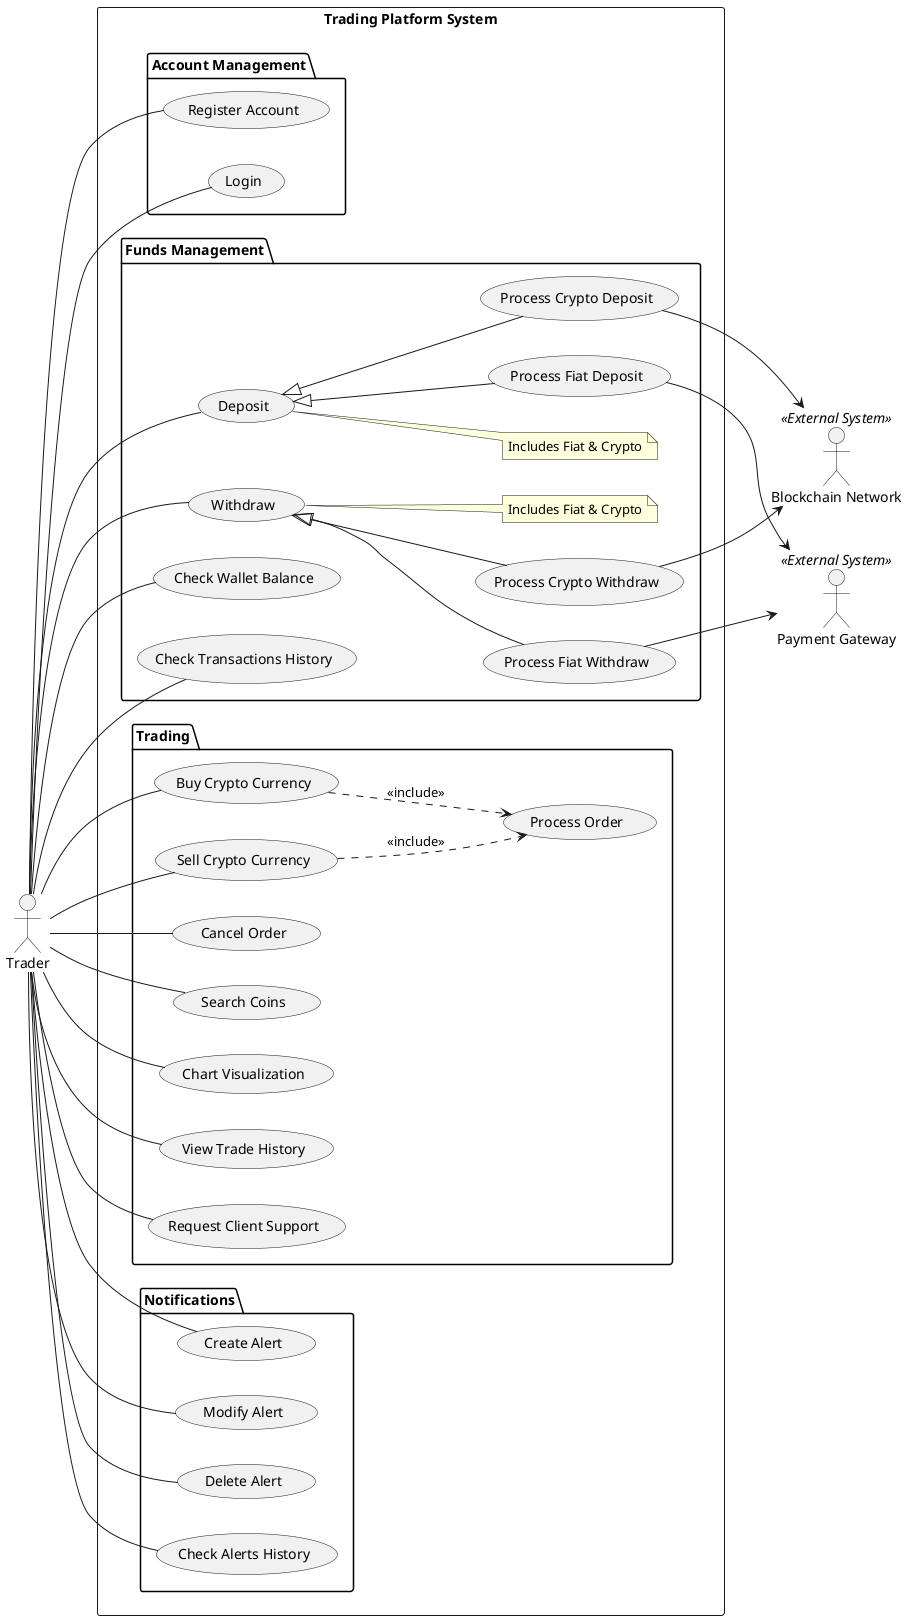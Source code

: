 @startuml TradingPlatform_Trader_UseCases
left to right direction

actor "Trader" as t
actor "Blockchain Network" as bn <<External System>>
actor "Payment Gateway" as pg <<External System>>

rectangle "Trading Platform System" {

    package "Account Management" {
        usecase "Register Account" as register
        usecase "Login" as login
    }

    package "Funds Management" {
        usecase "Deposit" as deposit
        usecase "Withdraw" as withdraw
        usecase "Check Wallet Balance" as balanceHistory
        usecase "Check Transactions History" as transactionHistory

        note right of deposit : Includes Fiat & Crypto
        note right of withdraw : Includes Fiat & Crypto

        usecase "Process Fiat Deposit" as depositFiat
        usecase "Process Crypto Deposit" as depositCrypto
        usecase "Process Fiat Withdraw" as withdrawFiat
        usecase "Process Crypto Withdraw" as withdrawCrypto

        deposit <|-- depositFiat
        deposit <|-- depositCrypto
        withdraw <|-- withdrawFiat
        withdraw <|-- withdrawCrypto
    }

    package "Trading" {
        usecase "Buy Crypto Currency" as buy
        usecase "Sell Crypto Currency" as sell
        usecase "Process Order" as processOrder
        usecase "Cancel Order" as cancelOrder
        usecase "Search Coins" as search
        usecase "Chart Visualization" as chart_visual
        usecase "View Trade History" as hist_trade
        usecase "Request Client Support" as clientSupport

        buy ..> processOrder : <<include>>
        sell ..> processOrder : <<include>>
    }

    package "Notifications" {
        usecase "Create Alert" as createAlert
        usecase "Modify Alert" as modifyAlert
        usecase "Delete Alert" as deleteAlert
        usecase "Check Alerts History" as notif_history
    }
}

t -- register
t -- login
t -- deposit
t -- withdraw
t -- balanceHistory
t -- transactionHistory
t -- buy
t -- sell
t -- cancelOrder
t -- search
t -- chart_visual
t -- hist_trade
t -- clientSupport
t -- createAlert
t -- modifyAlert
t -- deleteAlert
t -- notif_history

depositFiat --> pg
withdrawFiat --> pg
depositCrypto --> bn
withdrawCrypto --> bn

@enduml